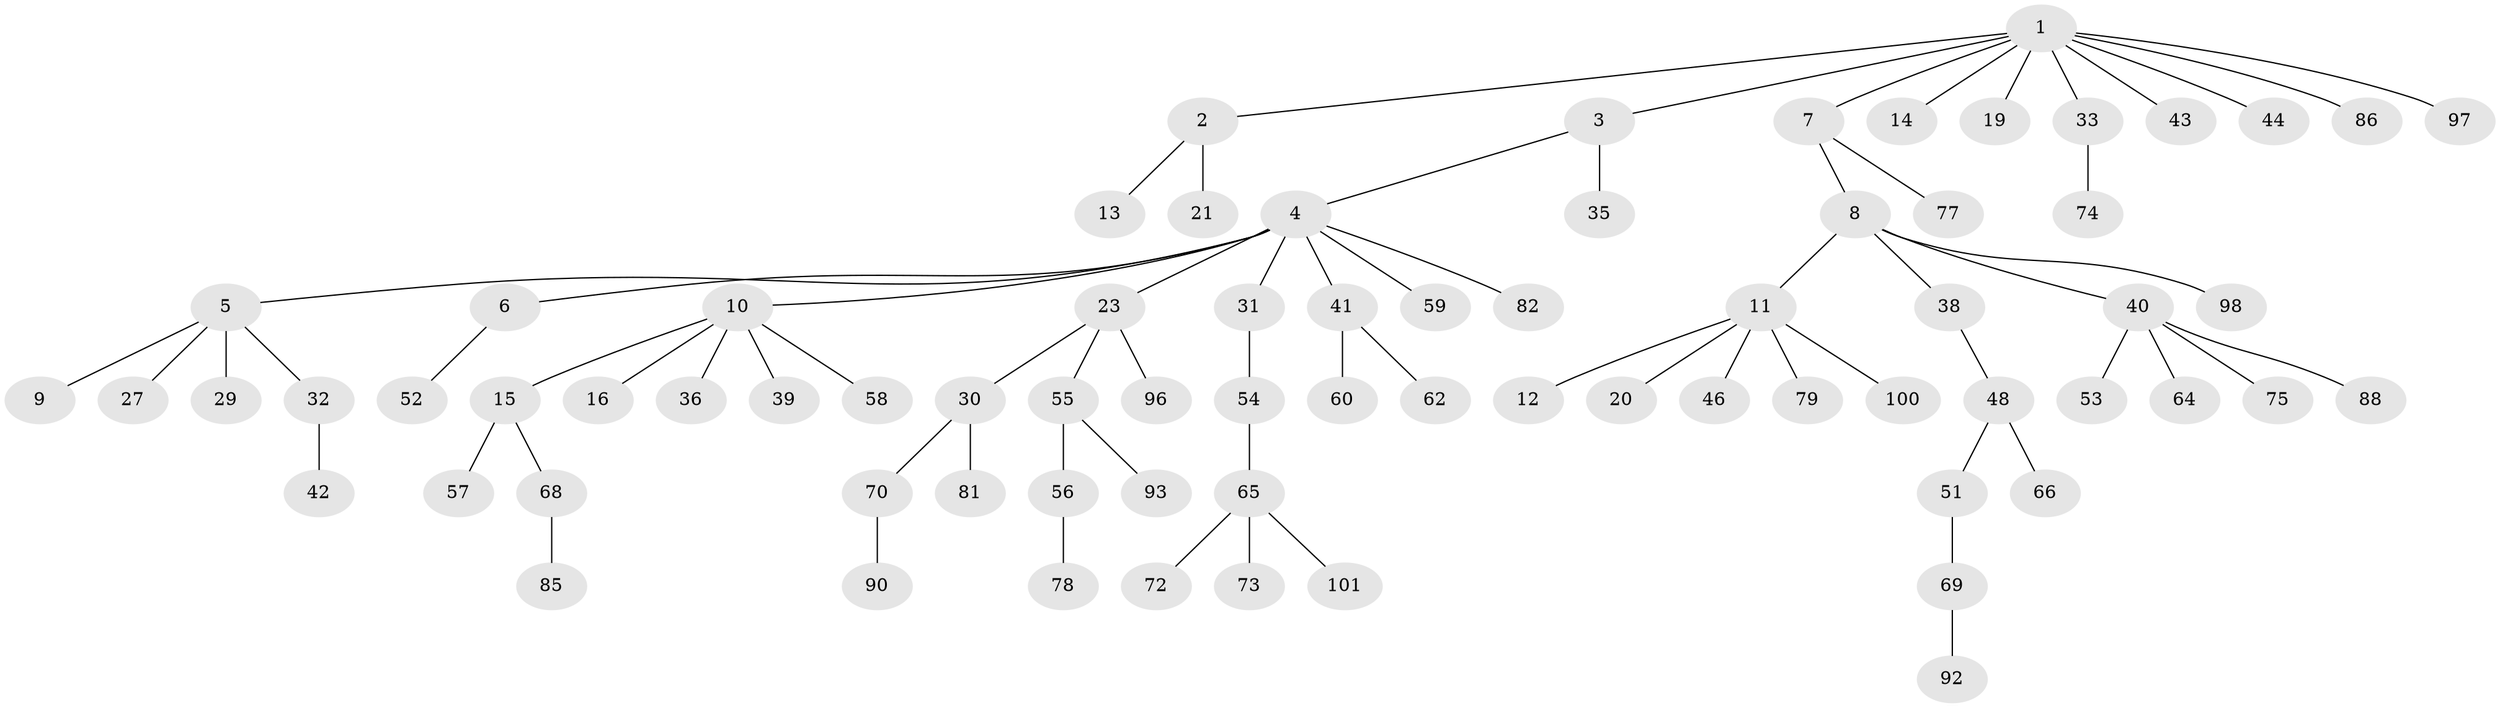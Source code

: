 // Generated by graph-tools (version 1.1) at 2025/24/03/03/25 07:24:05]
// undirected, 74 vertices, 73 edges
graph export_dot {
graph [start="1"]
  node [color=gray90,style=filled];
  1 [super="+22"];
  2 [super="+49"];
  3 [super="+34"];
  4 [super="+17"];
  5 [super="+25"];
  6;
  7 [super="+63"];
  8 [super="+61"];
  9;
  10 [super="+24"];
  11 [super="+28"];
  12;
  13;
  14 [super="+83"];
  15 [super="+99"];
  16 [super="+18"];
  19;
  20 [super="+50"];
  21;
  23 [super="+26"];
  27 [super="+45"];
  29;
  30 [super="+89"];
  31;
  32 [super="+37"];
  33;
  35;
  36;
  38;
  39 [super="+87"];
  40 [super="+47"];
  41;
  42;
  43;
  44 [super="+91"];
  46;
  48 [super="+103"];
  51;
  52 [super="+84"];
  53;
  54;
  55 [super="+94"];
  56;
  57;
  58;
  59 [super="+67"];
  60 [super="+76"];
  62;
  64;
  65 [super="+71"];
  66;
  68;
  69 [super="+80"];
  70;
  72;
  73;
  74;
  75;
  77;
  78 [super="+95"];
  79;
  81;
  82;
  85;
  86;
  88;
  90 [super="+102"];
  92;
  93;
  96;
  97;
  98;
  100;
  101;
  1 -- 2;
  1 -- 3;
  1 -- 7;
  1 -- 14;
  1 -- 19;
  1 -- 33;
  1 -- 43;
  1 -- 86;
  1 -- 97;
  1 -- 44;
  2 -- 13;
  2 -- 21;
  3 -- 4;
  3 -- 35;
  4 -- 5;
  4 -- 6;
  4 -- 10;
  4 -- 31;
  4 -- 82;
  4 -- 23;
  4 -- 41;
  4 -- 59;
  5 -- 9;
  5 -- 27;
  5 -- 29;
  5 -- 32;
  6 -- 52;
  7 -- 8;
  7 -- 77;
  8 -- 11;
  8 -- 38;
  8 -- 40;
  8 -- 98;
  10 -- 15;
  10 -- 16;
  10 -- 36;
  10 -- 39;
  10 -- 58;
  11 -- 12;
  11 -- 20;
  11 -- 79;
  11 -- 100;
  11 -- 46;
  15 -- 57;
  15 -- 68;
  23 -- 96;
  23 -- 55;
  23 -- 30;
  30 -- 70;
  30 -- 81;
  31 -- 54;
  32 -- 42;
  33 -- 74;
  38 -- 48;
  40 -- 64;
  40 -- 75;
  40 -- 88;
  40 -- 53;
  41 -- 60;
  41 -- 62;
  48 -- 51;
  48 -- 66;
  51 -- 69;
  54 -- 65;
  55 -- 56;
  55 -- 93;
  56 -- 78;
  65 -- 73;
  65 -- 101;
  65 -- 72;
  68 -- 85;
  69 -- 92;
  70 -- 90;
}
